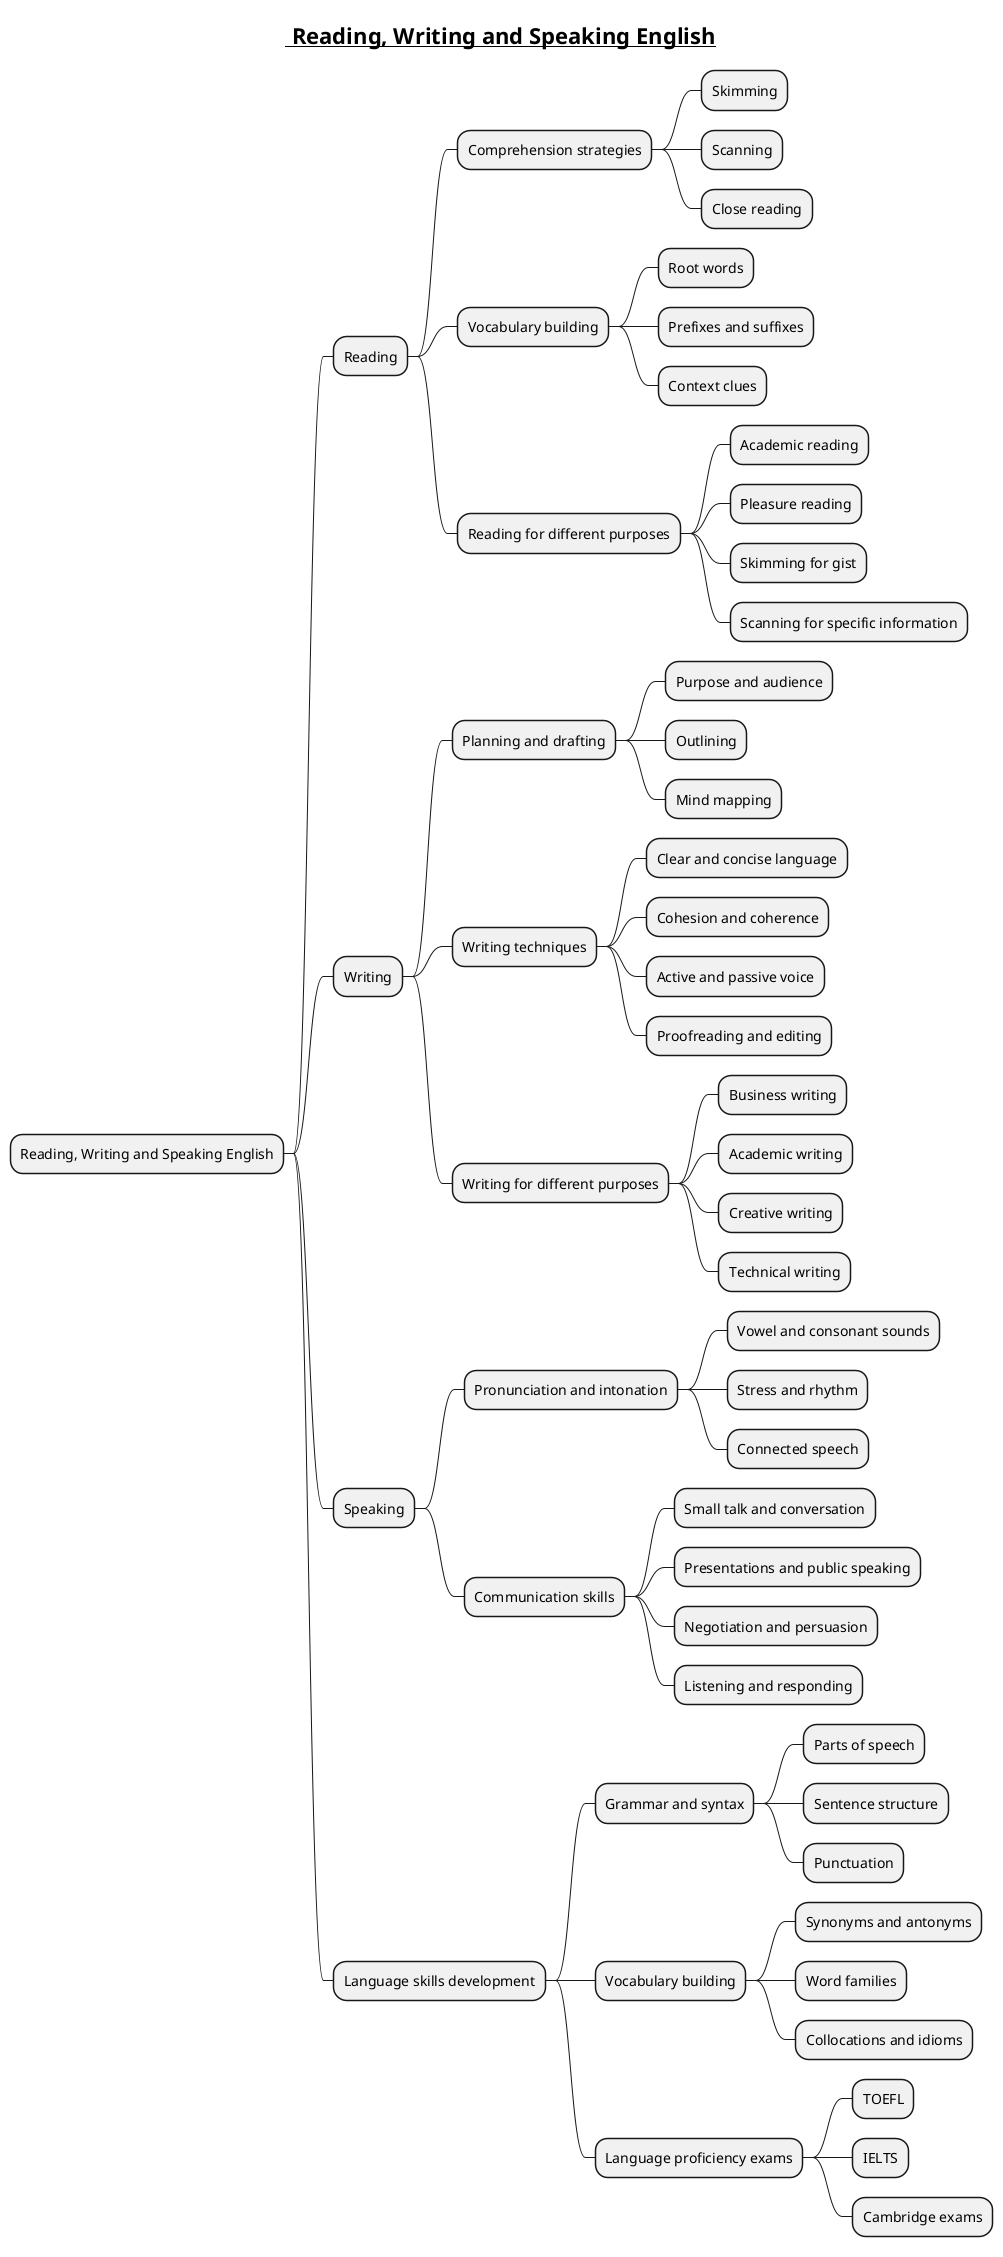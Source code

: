 @startmindmap
title =__ Reading, Writing and Speaking English__

* Reading, Writing and Speaking English
** Reading
*** Comprehension strategies
**** Skimming
**** Scanning
**** Close reading
*** Vocabulary building
**** Root words
**** Prefixes and suffixes
**** Context clues
*** Reading for different purposes
**** Academic reading
**** Pleasure reading
**** Skimming for gist
**** Scanning for specific information
** Writing
*** Planning and drafting
**** Purpose and audience
**** Outlining
**** Mind mapping
*** Writing techniques
**** Clear and concise language
**** Cohesion and coherence
**** Active and passive voice
**** Proofreading and editing
*** Writing for different purposes
**** Business writing
**** Academic writing
**** Creative writing
**** Technical writing
** Speaking
*** Pronunciation and intonation
**** Vowel and consonant sounds
**** Stress and rhythm
**** Connected speech
*** Communication skills
**** Small talk and conversation
**** Presentations and public speaking
**** Negotiation and persuasion
**** Listening and responding
** Language skills development
*** Grammar and syntax
**** Parts of speech
**** Sentence structure
**** Punctuation
*** Vocabulary building
**** Synonyms and antonyms
**** Word families
**** Collocations and idioms
*** Language proficiency exams
**** TOEFL
**** IELTS
**** Cambridge exams
@endmindmap
